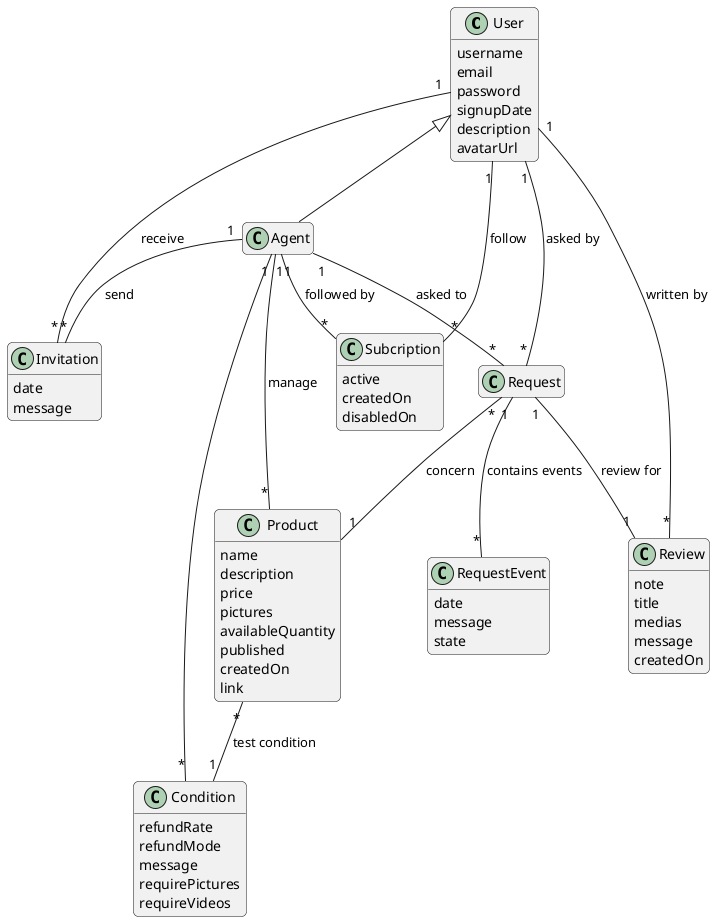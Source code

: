 @startuml "Livl Reviews"

skinparam roundcorner 10
hide empty methods
hide empty members

class User {
    username
    email
    password
    signupDate
    description
    avatarUrl
}

class Agent extends User {
    
}

class Invitation {
    date
    message
}

Agent "1" -- "*" Invitation : send
User "1" -- "*" Invitation : receive

Agent "1" -- "*" Condition

class Request {
    
}

class RequestEvent {
    date
    message
    state
}

class Review {
    note
    title
    medias
    message
    createdOn
}

Review "*" -- "1" User : written by
Request "1" -- "1" Review : review for

class Condition {
    refundRate
    refundMode
    message
    requirePictures
    requireVideos
}

class Product {
    name
    description
    price
    pictures
    availableQuantity
    published
    createdOn
    link
}

Product "*" -- "1" Condition : test condition

User "1" -- "*" Request : asked by
Agent "1" -- "*" Request : asked to
Request "1" -- "*" RequestEvent : contains events
Request "*" -- "1" Product : concern
Agent "1" -- "*" Product : manage

class Subcription {
    active
    createdOn
    disabledOn
}

Agent "1" -- "*" Subcription : followed by
User "1" -- "*" Subcription : follow

@enduml